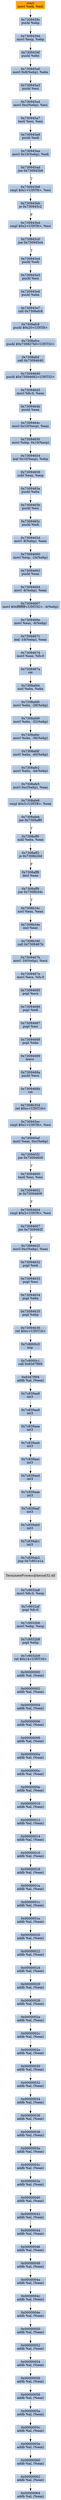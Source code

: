 digraph G {
node[shape=rectangle,style=filled,fillcolor=lightsteelblue,color=lightsteelblue]
bgcolor="transparent"
a0x7309459amovl_edi_edi[label="start\nmovl %edi, %edi",color="lightgrey",fillcolor="orange"];
a0x7309459cpushl_ebp[label="0x7309459c\npushl %ebp"];
a0x7309459dmovl_esp_ebp[label="0x7309459d\nmovl %esp, %ebp"];
a0x7309459fpushl_ebx[label="0x7309459f\npushl %ebx"];
a0x730945a0movl_0x8ebp__ebx[label="0x730945a0\nmovl 0x8(%ebp), %ebx"];
a0x730945a3pushl_esi[label="0x730945a3\npushl %esi"];
a0x730945a4movl_0xcebp__esi[label="0x730945a4\nmovl 0xc(%ebp), %esi"];
a0x730945a7testl_esi_esi[label="0x730945a7\ntestl %esi, %esi"];
a0x730945a9pushl_edi[label="0x730945a9\npushl %edi"];
a0x730945aamovl_0x10ebp__edi[label="0x730945aa\nmovl 0x10(%ebp), %edi"];
a0x730945adjne_0x730945b8[label="0x730945ad\njne 0x730945b8"];
a0x730945b8cmpl_0x1UINT8_esi[label="0x730945b8\ncmpl $0x1<UINT8>, %esi"];
a0x730945bbje_0x730945c2[label="0x730945bb\nje 0x730945c2"];
a0x730945bdcmpl_0x2UINT8_esi[label="0x730945bd\ncmpl $0x2<UINT8>, %esi"];
a0x730945c0jne_0x730945e4[label="0x730945c0\njne 0x730945e4"];
a0x730945e4pushl_edi[label="0x730945e4\npushl %edi"];
a0x730945e5pushl_esi[label="0x730945e5\npushl %esi"];
a0x730945e6pushl_ebx[label="0x730945e6\npushl %ebx"];
a0x730945e7call_0x7308afc8[label="0x730945e7\ncall 0x7308afc8"];
a0x7308afc8pushl_0x20UINT8[label="0x7308afc8\npushl $0x20<UINT8>"];
a0x7308afcapushl_0x730827b0UINT32[label="0x7308afca\npushl $0x730827b0<UINT32>"];
a0x7308afcfcall_0x73094640[label="0x7308afcf\ncall 0x73094640"];
a0x73094640pushl_0x73094692UINT32[label="0x73094640\npushl $0x73094692<UINT32>"];
a0x73094645movl_fs_0_eax[label="0x73094645\nmovl %fs:0, %eax"];
a0x7309464bpushl_eax[label="0x7309464b\npushl %eax"];
a0x7309464cmovl_0x10esp__eax[label="0x7309464c\nmovl 0x10(%esp), %eax"];
a0x73094650movl_ebp_0x10esp_[label="0x73094650\nmovl %ebp, 0x10(%esp)"];
a0x73094654leal_0x10esp__ebp[label="0x73094654\nleal 0x10(%esp), %ebp"];
a0x73094658subl_eax_esp[label="0x73094658\nsubl %eax, %esp"];
a0x7309465apushl_ebx[label="0x7309465a\npushl %ebx"];
a0x7309465bpushl_esi[label="0x7309465b\npushl %esi"];
a0x7309465cpushl_edi[label="0x7309465c\npushl %edi"];
a0x7309465dmovl__8ebp__eax[label="0x7309465d\nmovl -8(%ebp), %eax"];
a0x73094660movl_esp__24ebp_[label="0x73094660\nmovl %esp, -24(%ebp)"];
a0x73094663pushl_eax[label="0x73094663\npushl %eax"];
a0x73094664movl__4ebp__eax[label="0x73094664\nmovl -4(%ebp), %eax"];
a0x73094667movl_0xffffffffUINT32__4ebp_[label="0x73094667\nmovl $0xffffffff<UINT32>, -4(%ebp)"];
a0x7309466emovl_eax__8ebp_[label="0x7309466e\nmovl %eax, -8(%ebp)"];
a0x73094671leal__16ebp__eax[label="0x73094671\nleal -16(%ebp), %eax"];
a0x73094674movl_eax_fs_0[label="0x73094674\nmovl %eax, %fs:0"];
a0x7309467aret[label="0x7309467a\nret"];
a0x7308afd4xorl_ebx_ebx[label="0x7308afd4\nxorl %ebx, %ebx"];
a0x7308afd6movl_ebx__28ebp_[label="0x7308afd6\nmovl %ebx, -28(%ebp)"];
a0x7308afd9movl_ebx__32ebp_[label="0x7308afd9\nmovl %ebx, -32(%ebp)"];
a0x7308afdcmovl_ebx__36ebp_[label="0x7308afdc\nmovl %ebx, -36(%ebp)"];
a0x7308afdfmovl_ebx__40ebp_[label="0x7308afdf\nmovl %ebx, -40(%ebp)"];
a0x7308afe2movl_ebx__44ebp_[label="0x7308afe2\nmovl %ebx, -44(%ebp)"];
a0x7308afe5movl_0xcebp__eax[label="0x7308afe5\nmovl 0xc(%ebp), %eax"];
a0x7308afe8cmpl_0x3UINT8_eax[label="0x7308afe8\ncmpl $0x3<UINT8>, %eax"];
a0x7308afebjne_0x7308aff0[label="0x7308afeb\njne 0x7308aff0"];
a0x7308aff0subl_ebx_eax[label="0x7308aff0\nsubl %ebx, %eax"];
a0x7308aff2je_0x7308b26d[label="0x7308aff2\nje 0x7308b26d"];
a0x7308aff8decl_eax[label="0x7308aff8\ndecl %eax"];
a0x7308aff9jne_0x7308b34c[label="0x7308aff9\njne 0x7308b34c"];
a0x7308b34cxorl_eax_eax[label="0x7308b34c\nxorl %eax, %eax"];
a0x7308b34eincl_eax[label="0x7308b34e\nincl %eax"];
a0x7308b34fcall_0x7309467b[label="0x7308b34f\ncall 0x7309467b"];
a0x7309467bmovl__16ebp__ecx[label="0x7309467b\nmovl -16(%ebp), %ecx"];
a0x7309467emovl_ecx_fs_0[label="0x7309467e\nmovl %ecx, %fs:0"];
a0x73094685popl_ecx[label="0x73094685\npopl %ecx"];
a0x73094686popl_edi[label="0x73094686\npopl %edi"];
a0x73094687popl_esi[label="0x73094687\npopl %esi"];
a0x73094688popl_ebx[label="0x73094688\npopl %ebx"];
a0x73094689leave_[label="0x73094689\nleave "];
a0x7309468apushl_ecx[label="0x7309468a\npushl %ecx"];
a0x7309468bret[label="0x7309468b\nret"];
a0x7308b354ret_0xcUINT16[label="0x7308b354\nret $0xc<UINT16>"];
a0x730945eccmpl_0x1UINT8_esi[label="0x730945ec\ncmpl $0x1<UINT8>, %esi"];
a0x730945efmovl_eax_0xcebp_[label="0x730945ef\nmovl %eax, 0xc(%ebp)"];
a0x730945f2jne_0x73094600[label="0x730945f2\njne 0x73094600"];
a0x73094600testl_esi_esi[label="0x73094600\ntestl %esi, %esi"];
a0x73094602je_0x73094609[label="0x73094602\nje 0x73094609"];
a0x73094604cmpl_0x3UINT8_esi[label="0x73094604\ncmpl $0x3<UINT8>, %esi"];
a0x73094607jne_0x7309462f[label="0x73094607\njne 0x7309462f"];
a0x7309462fmovl_0xcebp__eax[label="0x7309462f\nmovl 0xc(%ebp), %eax"];
a0x73094632popl_edi[label="0x73094632\npopl %edi"];
a0x73094633popl_esi[label="0x73094633\npopl %esi"];
a0x73094634popl_ebx[label="0x73094634\npopl %ebx"];
a0x73094635popl_ebp[label="0x73094635\npopl %ebp"];
a0x73094636ret_0xcUINT16[label="0x73094636\nret $0xc<UINT16>"];
a0x7c8000c0nop_[label="0x7c8000c0\nnop "];
a0x7c8000c1call_0x63d7f9f4[label="0x7c8000c1\ncall 0x63d7f9f4"];
a0x63d7f9f4addb_al_eax_[label="0x63d7f9f4\naddb %al, (%eax)"];
a0x7c839aa8int3_[label="0x7c839aa8\nint3 "];
a0x7c839aa9int3_[label="0x7c839aa9\nint3 "];
a0x7c839aaaint3_[label="0x7c839aaa\nint3 "];
a0x7c839aabint3_[label="0x7c839aab\nint3 "];
a0x7c839aacint3_[label="0x7c839aac\nint3 "];
a0x7c839aadint3_[label="0x7c839aad\nint3 "];
a0x7c839aaeint3_[label="0x7c839aae\nint3 "];
a0x7c839aafint3_[label="0x7c839aaf\nint3 "];
a0x7c839ab0int3_[label="0x7c839ab0\nint3 "];
a0x7c839ab1int3_[label="0x7c839ab1\nint3 "];
a0x7c839ab2jmp_0x7c801e1a[label="0x7c839ab2\njmp 0x7c801e1a"];
TerminateProcess_kernel32_dll[label="TerminateProcess@kernel32.dll",color="lightgrey",fillcolor="lightgrey"];
a0x7c9032a8movl_fs_0_esp[label="0x7c9032a8\nmovl %fs:0, %esp"];
a0x7c9032afpopl_fs_0[label="0x7c9032af\npopl %fs:0"];
a0x7c9032b6movl_ebp_esp[label="0x7c9032b6\nmovl %ebp, %esp"];
a0x7c9032b8popl_ebp[label="0x7c9032b8\npopl %ebp"];
a0x7c9032b9ret_0x14UINT16[label="0x7c9032b9\nret $0x14<UINT16>"];
a0x00000000addb_al_eax_[label="0x00000000\naddb %al, (%eax)"];
a0x00000002addb_al_eax_[label="0x00000002\naddb %al, (%eax)"];
a0x00000004addb_al_eax_[label="0x00000004\naddb %al, (%eax)"];
a0x00000006addb_al_eax_[label="0x00000006\naddb %al, (%eax)"];
a0x00000008addb_al_eax_[label="0x00000008\naddb %al, (%eax)"];
a0x0000000aaddb_al_eax_[label="0x0000000a\naddb %al, (%eax)"];
a0x0000000caddb_al_eax_[label="0x0000000c\naddb %al, (%eax)"];
a0x0000000eaddb_al_eax_[label="0x0000000e\naddb %al, (%eax)"];
a0x00000010addb_al_eax_[label="0x00000010\naddb %al, (%eax)"];
a0x00000012addb_al_eax_[label="0x00000012\naddb %al, (%eax)"];
a0x00000014addb_al_eax_[label="0x00000014\naddb %al, (%eax)"];
a0x00000016addb_al_eax_[label="0x00000016\naddb %al, (%eax)"];
a0x00000018addb_al_eax_[label="0x00000018\naddb %al, (%eax)"];
a0x0000001aaddb_al_eax_[label="0x0000001a\naddb %al, (%eax)"];
a0x0000001caddb_al_eax_[label="0x0000001c\naddb %al, (%eax)"];
a0x0000001eaddb_al_eax_[label="0x0000001e\naddb %al, (%eax)"];
a0x00000020addb_al_eax_[label="0x00000020\naddb %al, (%eax)"];
a0x00000022addb_al_eax_[label="0x00000022\naddb %al, (%eax)"];
a0x00000024addb_al_eax_[label="0x00000024\naddb %al, (%eax)"];
a0x00000026addb_al_eax_[label="0x00000026\naddb %al, (%eax)"];
a0x00000028addb_al_eax_[label="0x00000028\naddb %al, (%eax)"];
a0x0000002aaddb_al_eax_[label="0x0000002a\naddb %al, (%eax)"];
a0x0000002caddb_al_eax_[label="0x0000002c\naddb %al, (%eax)"];
a0x0000002eaddb_al_eax_[label="0x0000002e\naddb %al, (%eax)"];
a0x00000030addb_al_eax_[label="0x00000030\naddb %al, (%eax)"];
a0x00000032addb_al_eax_[label="0x00000032\naddb %al, (%eax)"];
a0x00000034addb_al_eax_[label="0x00000034\naddb %al, (%eax)"];
a0x00000036addb_al_eax_[label="0x00000036\naddb %al, (%eax)"];
a0x00000038addb_al_eax_[label="0x00000038\naddb %al, (%eax)"];
a0x0000003aaddb_al_eax_[label="0x0000003a\naddb %al, (%eax)"];
a0x0000003caddb_al_eax_[label="0x0000003c\naddb %al, (%eax)"];
a0x0000003eaddb_al_eax_[label="0x0000003e\naddb %al, (%eax)"];
a0x00000040addb_al_eax_[label="0x00000040\naddb %al, (%eax)"];
a0x00000042addb_al_eax_[label="0x00000042\naddb %al, (%eax)"];
a0x00000044addb_al_eax_[label="0x00000044\naddb %al, (%eax)"];
a0x00000046addb_al_eax_[label="0x00000046\naddb %al, (%eax)"];
a0x00000048addb_al_eax_[label="0x00000048\naddb %al, (%eax)"];
a0x0000004aaddb_al_eax_[label="0x0000004a\naddb %al, (%eax)"];
a0x0000004caddb_al_eax_[label="0x0000004c\naddb %al, (%eax)"];
a0x0000004eaddb_al_eax_[label="0x0000004e\naddb %al, (%eax)"];
a0x00000050addb_al_eax_[label="0x00000050\naddb %al, (%eax)"];
a0x00000052addb_al_eax_[label="0x00000052\naddb %al, (%eax)"];
a0x00000054addb_al_eax_[label="0x00000054\naddb %al, (%eax)"];
a0x00000056addb_al_eax_[label="0x00000056\naddb %al, (%eax)"];
a0x00000058addb_al_eax_[label="0x00000058\naddb %al, (%eax)"];
a0x0000005aaddb_al_eax_[label="0x0000005a\naddb %al, (%eax)"];
a0x0000005caddb_al_eax_[label="0x0000005c\naddb %al, (%eax)"];
a0x0000005eaddb_al_eax_[label="0x0000005e\naddb %al, (%eax)"];
a0x00000060addb_al_eax_[label="0x00000060\naddb %al, (%eax)"];
a0x00000062addb_al_eax_[label="0x00000062\naddb %al, (%eax)"];
a0x00000064addb_al_eax_[label="0x00000064\naddb %al, (%eax)"];
a0x7309459amovl_edi_edi -> a0x7309459cpushl_ebp [color="#000000"];
a0x7309459cpushl_ebp -> a0x7309459dmovl_esp_ebp [color="#000000"];
a0x7309459dmovl_esp_ebp -> a0x7309459fpushl_ebx [color="#000000"];
a0x7309459fpushl_ebx -> a0x730945a0movl_0x8ebp__ebx [color="#000000"];
a0x730945a0movl_0x8ebp__ebx -> a0x730945a3pushl_esi [color="#000000"];
a0x730945a3pushl_esi -> a0x730945a4movl_0xcebp__esi [color="#000000"];
a0x730945a4movl_0xcebp__esi -> a0x730945a7testl_esi_esi [color="#000000"];
a0x730945a7testl_esi_esi -> a0x730945a9pushl_edi [color="#000000"];
a0x730945a9pushl_edi -> a0x730945aamovl_0x10ebp__edi [color="#000000"];
a0x730945aamovl_0x10ebp__edi -> a0x730945adjne_0x730945b8 [color="#000000"];
a0x730945adjne_0x730945b8 -> a0x730945b8cmpl_0x1UINT8_esi [color="#000000",label="T"];
a0x730945b8cmpl_0x1UINT8_esi -> a0x730945bbje_0x730945c2 [color="#000000"];
a0x730945bbje_0x730945c2 -> a0x730945bdcmpl_0x2UINT8_esi [color="#000000",label="F"];
a0x730945bdcmpl_0x2UINT8_esi -> a0x730945c0jne_0x730945e4 [color="#000000"];
a0x730945c0jne_0x730945e4 -> a0x730945e4pushl_edi [color="#000000",label="T"];
a0x730945e4pushl_edi -> a0x730945e5pushl_esi [color="#000000"];
a0x730945e5pushl_esi -> a0x730945e6pushl_ebx [color="#000000"];
a0x730945e6pushl_ebx -> a0x730945e7call_0x7308afc8 [color="#000000"];
a0x730945e7call_0x7308afc8 -> a0x7308afc8pushl_0x20UINT8 [color="#000000"];
a0x7308afc8pushl_0x20UINT8 -> a0x7308afcapushl_0x730827b0UINT32 [color="#000000"];
a0x7308afcapushl_0x730827b0UINT32 -> a0x7308afcfcall_0x73094640 [color="#000000"];
a0x7308afcfcall_0x73094640 -> a0x73094640pushl_0x73094692UINT32 [color="#000000"];
a0x73094640pushl_0x73094692UINT32 -> a0x73094645movl_fs_0_eax [color="#000000"];
a0x73094645movl_fs_0_eax -> a0x7309464bpushl_eax [color="#000000"];
a0x7309464bpushl_eax -> a0x7309464cmovl_0x10esp__eax [color="#000000"];
a0x7309464cmovl_0x10esp__eax -> a0x73094650movl_ebp_0x10esp_ [color="#000000"];
a0x73094650movl_ebp_0x10esp_ -> a0x73094654leal_0x10esp__ebp [color="#000000"];
a0x73094654leal_0x10esp__ebp -> a0x73094658subl_eax_esp [color="#000000"];
a0x73094658subl_eax_esp -> a0x7309465apushl_ebx [color="#000000"];
a0x7309465apushl_ebx -> a0x7309465bpushl_esi [color="#000000"];
a0x7309465bpushl_esi -> a0x7309465cpushl_edi [color="#000000"];
a0x7309465cpushl_edi -> a0x7309465dmovl__8ebp__eax [color="#000000"];
a0x7309465dmovl__8ebp__eax -> a0x73094660movl_esp__24ebp_ [color="#000000"];
a0x73094660movl_esp__24ebp_ -> a0x73094663pushl_eax [color="#000000"];
a0x73094663pushl_eax -> a0x73094664movl__4ebp__eax [color="#000000"];
a0x73094664movl__4ebp__eax -> a0x73094667movl_0xffffffffUINT32__4ebp_ [color="#000000"];
a0x73094667movl_0xffffffffUINT32__4ebp_ -> a0x7309466emovl_eax__8ebp_ [color="#000000"];
a0x7309466emovl_eax__8ebp_ -> a0x73094671leal__16ebp__eax [color="#000000"];
a0x73094671leal__16ebp__eax -> a0x73094674movl_eax_fs_0 [color="#000000"];
a0x73094674movl_eax_fs_0 -> a0x7309467aret [color="#000000"];
a0x7309467aret -> a0x7308afd4xorl_ebx_ebx [color="#000000"];
a0x7308afd4xorl_ebx_ebx -> a0x7308afd6movl_ebx__28ebp_ [color="#000000"];
a0x7308afd6movl_ebx__28ebp_ -> a0x7308afd9movl_ebx__32ebp_ [color="#000000"];
a0x7308afd9movl_ebx__32ebp_ -> a0x7308afdcmovl_ebx__36ebp_ [color="#000000"];
a0x7308afdcmovl_ebx__36ebp_ -> a0x7308afdfmovl_ebx__40ebp_ [color="#000000"];
a0x7308afdfmovl_ebx__40ebp_ -> a0x7308afe2movl_ebx__44ebp_ [color="#000000"];
a0x7308afe2movl_ebx__44ebp_ -> a0x7308afe5movl_0xcebp__eax [color="#000000"];
a0x7308afe5movl_0xcebp__eax -> a0x7308afe8cmpl_0x3UINT8_eax [color="#000000"];
a0x7308afe8cmpl_0x3UINT8_eax -> a0x7308afebjne_0x7308aff0 [color="#000000"];
a0x7308afebjne_0x7308aff0 -> a0x7308aff0subl_ebx_eax [color="#000000",label="T"];
a0x7308aff0subl_ebx_eax -> a0x7308aff2je_0x7308b26d [color="#000000"];
a0x7308aff2je_0x7308b26d -> a0x7308aff8decl_eax [color="#000000",label="F"];
a0x7308aff8decl_eax -> a0x7308aff9jne_0x7308b34c [color="#000000"];
a0x7308aff9jne_0x7308b34c -> a0x7308b34cxorl_eax_eax [color="#000000",label="T"];
a0x7308b34cxorl_eax_eax -> a0x7308b34eincl_eax [color="#000000"];
a0x7308b34eincl_eax -> a0x7308b34fcall_0x7309467b [color="#000000"];
a0x7308b34fcall_0x7309467b -> a0x7309467bmovl__16ebp__ecx [color="#000000"];
a0x7309467bmovl__16ebp__ecx -> a0x7309467emovl_ecx_fs_0 [color="#000000"];
a0x7309467emovl_ecx_fs_0 -> a0x73094685popl_ecx [color="#000000"];
a0x73094685popl_ecx -> a0x73094686popl_edi [color="#000000"];
a0x73094686popl_edi -> a0x73094687popl_esi [color="#000000"];
a0x73094687popl_esi -> a0x73094688popl_ebx [color="#000000"];
a0x73094688popl_ebx -> a0x73094689leave_ [color="#000000"];
a0x73094689leave_ -> a0x7309468apushl_ecx [color="#000000"];
a0x7309468apushl_ecx -> a0x7309468bret [color="#000000"];
a0x7309468bret -> a0x7308b354ret_0xcUINT16 [color="#000000"];
a0x7308b354ret_0xcUINT16 -> a0x730945eccmpl_0x1UINT8_esi [color="#000000"];
a0x730945eccmpl_0x1UINT8_esi -> a0x730945efmovl_eax_0xcebp_ [color="#000000"];
a0x730945efmovl_eax_0xcebp_ -> a0x730945f2jne_0x73094600 [color="#000000"];
a0x730945f2jne_0x73094600 -> a0x73094600testl_esi_esi [color="#000000",label="T"];
a0x73094600testl_esi_esi -> a0x73094602je_0x73094609 [color="#000000"];
a0x73094602je_0x73094609 -> a0x73094604cmpl_0x3UINT8_esi [color="#000000",label="F"];
a0x73094604cmpl_0x3UINT8_esi -> a0x73094607jne_0x7309462f [color="#000000"];
a0x73094607jne_0x7309462f -> a0x7309462fmovl_0xcebp__eax [color="#000000",label="T"];
a0x7309462fmovl_0xcebp__eax -> a0x73094632popl_edi [color="#000000"];
a0x73094632popl_edi -> a0x73094633popl_esi [color="#000000"];
a0x73094633popl_esi -> a0x73094634popl_ebx [color="#000000"];
a0x73094634popl_ebx -> a0x73094635popl_ebp [color="#000000"];
a0x73094635popl_ebp -> a0x73094636ret_0xcUINT16 [color="#000000"];
a0x73094636ret_0xcUINT16 -> a0x7c8000c0nop_ [color="#000000"];
a0x7c8000c0nop_ -> a0x7c8000c1call_0x63d7f9f4 [color="#000000"];
a0x7c8000c1call_0x63d7f9f4 -> a0x63d7f9f4addb_al_eax_ [color="#000000"];
a0x63d7f9f4addb_al_eax_ -> a0x7c839aa8int3_ [color="#000000"];
a0x7c839aa8int3_ -> a0x7c839aa9int3_ [color="#000000"];
a0x7c839aa9int3_ -> a0x7c839aaaint3_ [color="#000000"];
a0x7c839aaaint3_ -> a0x7c839aabint3_ [color="#000000"];
a0x7c839aabint3_ -> a0x7c839aacint3_ [color="#000000"];
a0x7c839aacint3_ -> a0x7c839aadint3_ [color="#000000"];
a0x7c839aadint3_ -> a0x7c839aaeint3_ [color="#000000"];
a0x7c839aaeint3_ -> a0x7c839aafint3_ [color="#000000"];
a0x7c839aafint3_ -> a0x7c839ab0int3_ [color="#000000"];
a0x7c839ab0int3_ -> a0x7c839ab1int3_ [color="#000000"];
a0x7c839ab1int3_ -> a0x7c839ab2jmp_0x7c801e1a [color="#000000"];
a0x7c839ab2jmp_0x7c801e1a -> TerminateProcess_kernel32_dll [color="#000000"];
TerminateProcess_kernel32_dll -> a0x7c9032a8movl_fs_0_esp [color="#000000"];
a0x7c9032a8movl_fs_0_esp -> a0x7c9032afpopl_fs_0 [color="#000000"];
a0x7c9032afpopl_fs_0 -> a0x7c9032b6movl_ebp_esp [color="#000000"];
a0x7c9032b6movl_ebp_esp -> a0x7c9032b8popl_ebp [color="#000000"];
a0x7c9032b8popl_ebp -> a0x7c9032b9ret_0x14UINT16 [color="#000000"];
a0x7c9032b9ret_0x14UINT16 -> a0x00000000addb_al_eax_ [color="#000000"];
a0x00000000addb_al_eax_ -> a0x00000002addb_al_eax_ [color="#000000"];
a0x00000002addb_al_eax_ -> a0x00000004addb_al_eax_ [color="#000000"];
a0x00000004addb_al_eax_ -> a0x00000006addb_al_eax_ [color="#000000"];
a0x00000006addb_al_eax_ -> a0x00000008addb_al_eax_ [color="#000000"];
a0x00000008addb_al_eax_ -> a0x0000000aaddb_al_eax_ [color="#000000"];
a0x0000000aaddb_al_eax_ -> a0x0000000caddb_al_eax_ [color="#000000"];
a0x0000000caddb_al_eax_ -> a0x0000000eaddb_al_eax_ [color="#000000"];
a0x0000000eaddb_al_eax_ -> a0x00000010addb_al_eax_ [color="#000000"];
a0x00000010addb_al_eax_ -> a0x00000012addb_al_eax_ [color="#000000"];
a0x00000012addb_al_eax_ -> a0x00000014addb_al_eax_ [color="#000000"];
a0x00000014addb_al_eax_ -> a0x00000016addb_al_eax_ [color="#000000"];
a0x00000016addb_al_eax_ -> a0x00000018addb_al_eax_ [color="#000000"];
a0x00000018addb_al_eax_ -> a0x0000001aaddb_al_eax_ [color="#000000"];
a0x0000001aaddb_al_eax_ -> a0x0000001caddb_al_eax_ [color="#000000"];
a0x0000001caddb_al_eax_ -> a0x0000001eaddb_al_eax_ [color="#000000"];
a0x0000001eaddb_al_eax_ -> a0x00000020addb_al_eax_ [color="#000000"];
a0x00000020addb_al_eax_ -> a0x00000022addb_al_eax_ [color="#000000"];
a0x00000022addb_al_eax_ -> a0x00000024addb_al_eax_ [color="#000000"];
a0x00000024addb_al_eax_ -> a0x00000026addb_al_eax_ [color="#000000"];
a0x00000026addb_al_eax_ -> a0x00000028addb_al_eax_ [color="#000000"];
a0x00000028addb_al_eax_ -> a0x0000002aaddb_al_eax_ [color="#000000"];
a0x0000002aaddb_al_eax_ -> a0x0000002caddb_al_eax_ [color="#000000"];
a0x0000002caddb_al_eax_ -> a0x0000002eaddb_al_eax_ [color="#000000"];
a0x0000002eaddb_al_eax_ -> a0x00000030addb_al_eax_ [color="#000000"];
a0x00000030addb_al_eax_ -> a0x00000032addb_al_eax_ [color="#000000"];
a0x00000032addb_al_eax_ -> a0x00000034addb_al_eax_ [color="#000000"];
a0x00000034addb_al_eax_ -> a0x00000036addb_al_eax_ [color="#000000"];
a0x00000036addb_al_eax_ -> a0x00000038addb_al_eax_ [color="#000000"];
a0x00000038addb_al_eax_ -> a0x0000003aaddb_al_eax_ [color="#000000"];
a0x0000003aaddb_al_eax_ -> a0x0000003caddb_al_eax_ [color="#000000"];
a0x0000003caddb_al_eax_ -> a0x0000003eaddb_al_eax_ [color="#000000"];
a0x0000003eaddb_al_eax_ -> a0x00000040addb_al_eax_ [color="#000000"];
a0x00000040addb_al_eax_ -> a0x00000042addb_al_eax_ [color="#000000"];
a0x00000042addb_al_eax_ -> a0x00000044addb_al_eax_ [color="#000000"];
a0x00000044addb_al_eax_ -> a0x00000046addb_al_eax_ [color="#000000"];
a0x00000046addb_al_eax_ -> a0x00000048addb_al_eax_ [color="#000000"];
a0x00000048addb_al_eax_ -> a0x0000004aaddb_al_eax_ [color="#000000"];
a0x0000004aaddb_al_eax_ -> a0x0000004caddb_al_eax_ [color="#000000"];
a0x0000004caddb_al_eax_ -> a0x0000004eaddb_al_eax_ [color="#000000"];
a0x0000004eaddb_al_eax_ -> a0x00000050addb_al_eax_ [color="#000000"];
a0x00000050addb_al_eax_ -> a0x00000052addb_al_eax_ [color="#000000"];
a0x00000052addb_al_eax_ -> a0x00000054addb_al_eax_ [color="#000000"];
a0x00000054addb_al_eax_ -> a0x00000056addb_al_eax_ [color="#000000"];
a0x00000056addb_al_eax_ -> a0x00000058addb_al_eax_ [color="#000000"];
a0x00000058addb_al_eax_ -> a0x0000005aaddb_al_eax_ [color="#000000"];
a0x0000005aaddb_al_eax_ -> a0x0000005caddb_al_eax_ [color="#000000"];
a0x0000005caddb_al_eax_ -> a0x0000005eaddb_al_eax_ [color="#000000"];
a0x0000005eaddb_al_eax_ -> a0x00000060addb_al_eax_ [color="#000000"];
a0x00000060addb_al_eax_ -> a0x00000062addb_al_eax_ [color="#000000"];
a0x00000062addb_al_eax_ -> a0x00000064addb_al_eax_ [color="#000000"];
}
